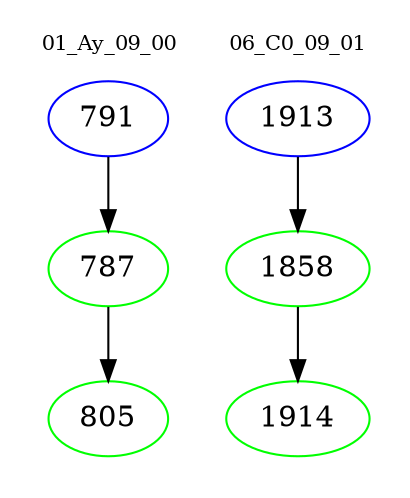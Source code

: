 digraph{
subgraph cluster_0 {
color = white
label = "01_Ay_09_00";
fontsize=10;
T0_791 [label="791", color="blue"]
T0_791 -> T0_787 [color="black"]
T0_787 [label="787", color="green"]
T0_787 -> T0_805 [color="black"]
T0_805 [label="805", color="green"]
}
subgraph cluster_1 {
color = white
label = "06_C0_09_01";
fontsize=10;
T1_1913 [label="1913", color="blue"]
T1_1913 -> T1_1858 [color="black"]
T1_1858 [label="1858", color="green"]
T1_1858 -> T1_1914 [color="black"]
T1_1914 [label="1914", color="green"]
}
}
